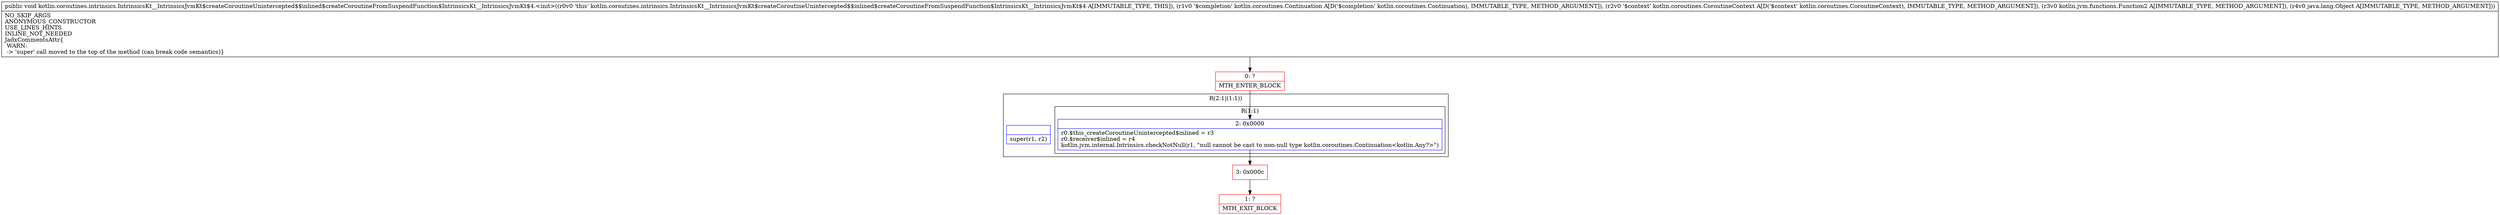 digraph "CFG forkotlin.coroutines.intrinsics.IntrinsicsKt__IntrinsicsJvmKt$createCoroutineUnintercepted$$inlined$createCoroutineFromSuspendFunction$IntrinsicsKt__IntrinsicsJvmKt$4.\<init\>(Lkotlin\/coroutines\/Continuation;Lkotlin\/coroutines\/CoroutineContext;Lkotlin\/jvm\/functions\/Function2;Ljava\/lang\/Object;)V" {
subgraph cluster_Region_1626522064 {
label = "R(2:1|(1:1))";
node [shape=record,color=blue];
Node_InsnContainer_1216057720 [shape=record,label="{|super(r1, r2)\l}"];
subgraph cluster_Region_1676472643 {
label = "R(1:1)";
node [shape=record,color=blue];
Node_2 [shape=record,label="{2\:\ 0x0000|r0.$this_createCoroutineUnintercepted$inlined = r3\lr0.$receiver$inlined = r4\lkotlin.jvm.internal.Intrinsics.checkNotNull(r1, \"null cannot be cast to non\-null type kotlin.coroutines.Continuation\<kotlin.Any?\>\")\l}"];
}
}
Node_0 [shape=record,color=red,label="{0\:\ ?|MTH_ENTER_BLOCK\l}"];
Node_3 [shape=record,color=red,label="{3\:\ 0x000c}"];
Node_1 [shape=record,color=red,label="{1\:\ ?|MTH_EXIT_BLOCK\l}"];
MethodNode[shape=record,label="{public void kotlin.coroutines.intrinsics.IntrinsicsKt__IntrinsicsJvmKt$createCoroutineUnintercepted$$inlined$createCoroutineFromSuspendFunction$IntrinsicsKt__IntrinsicsJvmKt$4.\<init\>((r0v0 'this' kotlin.coroutines.intrinsics.IntrinsicsKt__IntrinsicsJvmKt$createCoroutineUnintercepted$$inlined$createCoroutineFromSuspendFunction$IntrinsicsKt__IntrinsicsJvmKt$4 A[IMMUTABLE_TYPE, THIS]), (r1v0 '$completion' kotlin.coroutines.Continuation A[D('$completion' kotlin.coroutines.Continuation), IMMUTABLE_TYPE, METHOD_ARGUMENT]), (r2v0 '$context' kotlin.coroutines.CoroutineContext A[D('$context' kotlin.coroutines.CoroutineContext), IMMUTABLE_TYPE, METHOD_ARGUMENT]), (r3v0 kotlin.jvm.functions.Function2 A[IMMUTABLE_TYPE, METHOD_ARGUMENT]), (r4v0 java.lang.Object A[IMMUTABLE_TYPE, METHOD_ARGUMENT]))  | NO_SKIP_ARGS\lANONYMOUS_CONSTRUCTOR\lUSE_LINES_HINTS\lINLINE_NOT_NEEDED\lJadxCommentsAttr\{\l WARN: \l \-\> 'super' call moved to the top of the method (can break code semantics)\}\l}"];
MethodNode -> Node_0;Node_2 -> Node_3;
Node_0 -> Node_2;
Node_3 -> Node_1;
}

